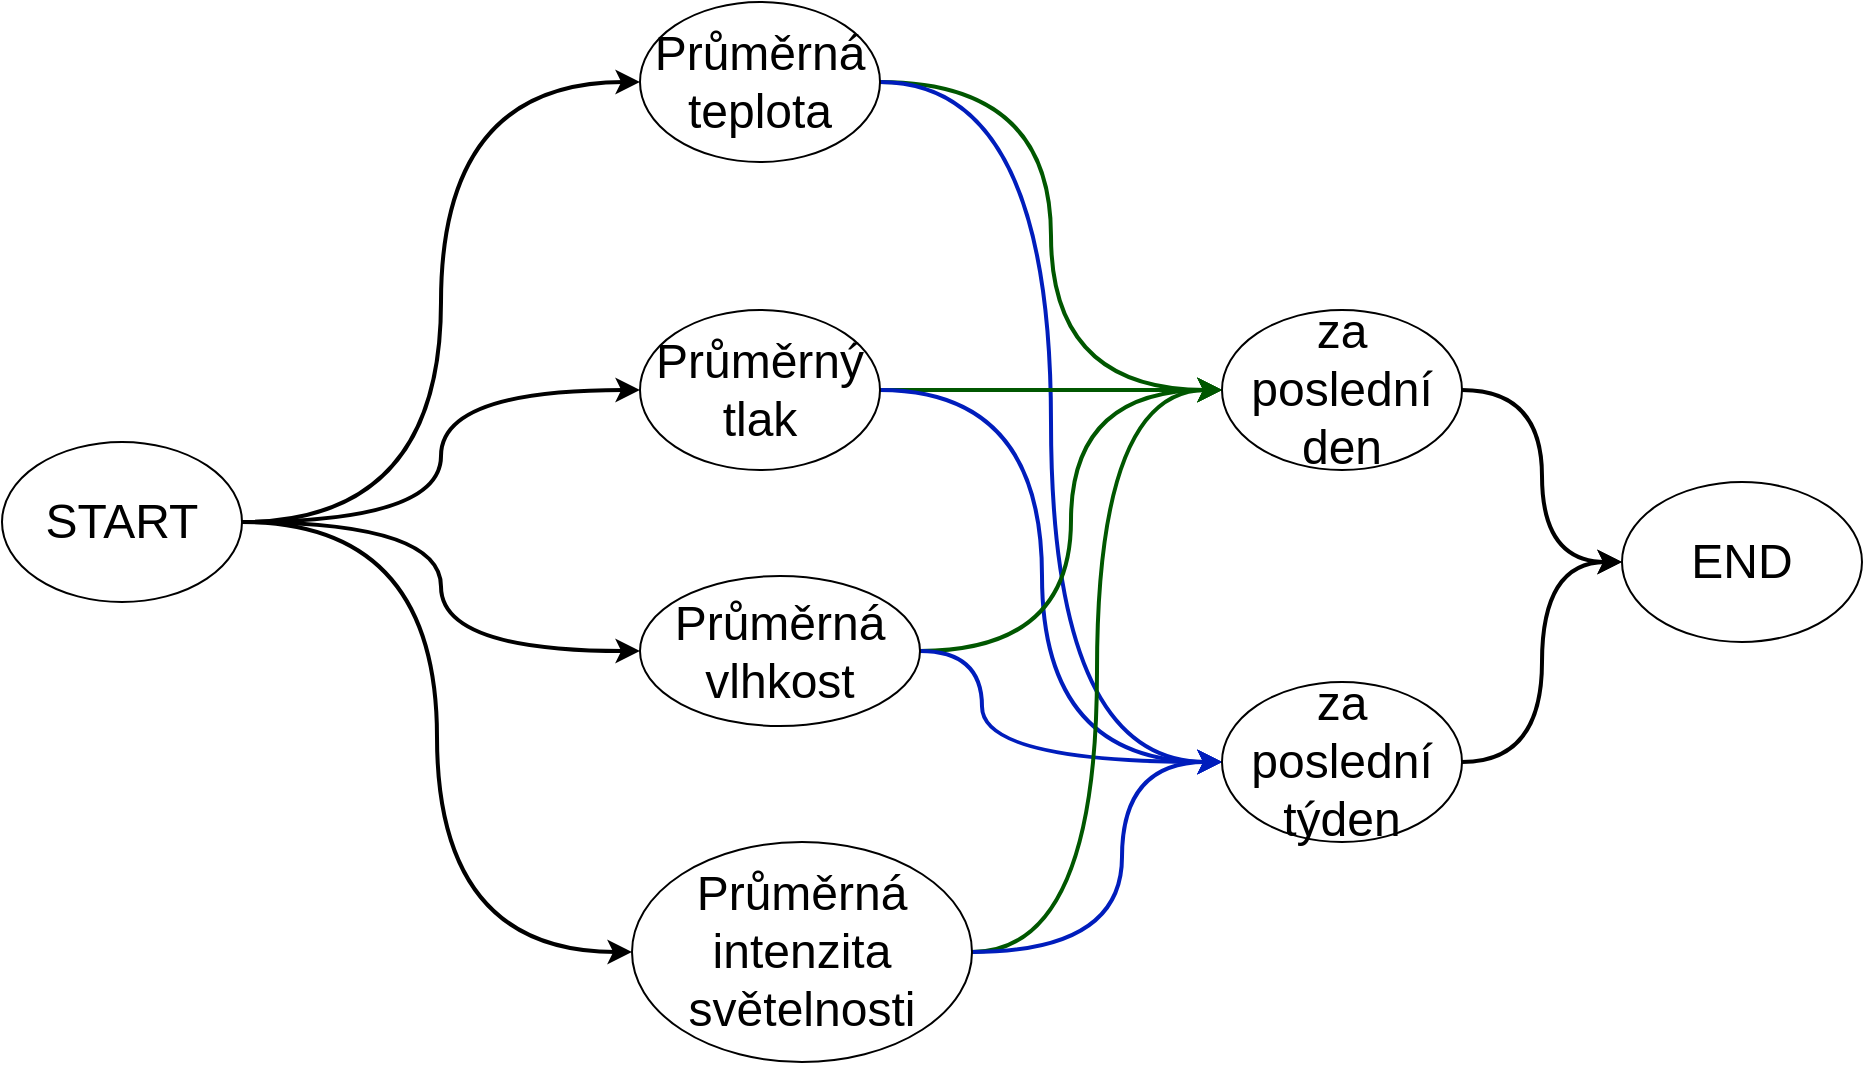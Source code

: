 <mxfile version="14.6.13" type="device"><diagram id="MatxklQZWfSwzMBt3joP" name="Page-1"><mxGraphModel dx="772" dy="1090" grid="1" gridSize="10" guides="1" tooltips="1" connect="1" arrows="1" fold="1" page="1" pageScale="1" pageWidth="1169" pageHeight="827" math="0" shadow="0"><root><mxCell id="0"/><mxCell id="1" parent="0"/><mxCell id="mBv-grPSxJ6_F9pxl6eh-14" style="edgeStyle=orthogonalEdgeStyle;curved=1;rounded=0;orthogonalLoop=1;jettySize=auto;html=1;entryX=0;entryY=0.5;entryDx=0;entryDy=0;fontSize=24;fillColor=#008a00;strokeColor=#005700;strokeWidth=2;" parent="1" source="mBv-grPSxJ6_F9pxl6eh-1" target="mBv-grPSxJ6_F9pxl6eh-7" edge="1"><mxGeometry relative="1" as="geometry"/></mxCell><mxCell id="mBv-grPSxJ6_F9pxl6eh-19" style="edgeStyle=orthogonalEdgeStyle;curved=1;rounded=0;orthogonalLoop=1;jettySize=auto;html=1;entryX=0;entryY=0.5;entryDx=0;entryDy=0;fontSize=24;fillColor=#0050ef;strokeColor=#001DBC;strokeWidth=2;" parent="1" source="mBv-grPSxJ6_F9pxl6eh-1" target="mBv-grPSxJ6_F9pxl6eh-8" edge="1"><mxGeometry relative="1" as="geometry"/></mxCell><mxCell id="mBv-grPSxJ6_F9pxl6eh-1" value="Průměrná teplota" style="ellipse;whiteSpace=wrap;html=1;fontSize=24;" parent="1" vertex="1"><mxGeometry x="429" y="190" width="120" height="80" as="geometry"/></mxCell><mxCell id="mBv-grPSxJ6_F9pxl6eh-15" style="edgeStyle=orthogonalEdgeStyle;curved=1;rounded=0;orthogonalLoop=1;jettySize=auto;html=1;entryX=0;entryY=0.5;entryDx=0;entryDy=0;fontSize=24;fillColor=#008a00;strokeColor=#005700;strokeWidth=2;" parent="1" source="mBv-grPSxJ6_F9pxl6eh-3" target="mBv-grPSxJ6_F9pxl6eh-7" edge="1"><mxGeometry relative="1" as="geometry"/></mxCell><mxCell id="mBv-grPSxJ6_F9pxl6eh-20" style="edgeStyle=orthogonalEdgeStyle;curved=1;rounded=0;orthogonalLoop=1;jettySize=auto;html=1;fontSize=24;fillColor=#0050ef;strokeColor=#001DBC;strokeWidth=2;" parent="1" source="mBv-grPSxJ6_F9pxl6eh-3" edge="1"><mxGeometry relative="1" as="geometry"><mxPoint x="720" y="570" as="targetPoint"/><Array as="points"><mxPoint x="630" y="384"/><mxPoint x="630" y="570"/></Array></mxGeometry></mxCell><mxCell id="mBv-grPSxJ6_F9pxl6eh-3" value="Průměrný tlak" style="ellipse;whiteSpace=wrap;html=1;fontSize=24;" parent="1" vertex="1"><mxGeometry x="429" y="344" width="120" height="80" as="geometry"/></mxCell><mxCell id="mBv-grPSxJ6_F9pxl6eh-16" style="edgeStyle=orthogonalEdgeStyle;curved=1;rounded=0;orthogonalLoop=1;jettySize=auto;html=1;entryX=0;entryY=0.5;entryDx=0;entryDy=0;fontSize=24;fillColor=#008a00;strokeColor=#005700;strokeWidth=2;" parent="1" source="mBv-grPSxJ6_F9pxl6eh-4" target="mBv-grPSxJ6_F9pxl6eh-7" edge="1"><mxGeometry relative="1" as="geometry"/></mxCell><mxCell id="mBv-grPSxJ6_F9pxl6eh-21" style="edgeStyle=orthogonalEdgeStyle;curved=1;rounded=0;orthogonalLoop=1;jettySize=auto;html=1;fontSize=24;fillColor=#0050ef;strokeColor=#001DBC;strokeWidth=2;" parent="1" source="mBv-grPSxJ6_F9pxl6eh-4" edge="1"><mxGeometry relative="1" as="geometry"><mxPoint x="720" y="570" as="targetPoint"/><Array as="points"><mxPoint x="600" y="515"/><mxPoint x="600" y="570"/></Array></mxGeometry></mxCell><mxCell id="mBv-grPSxJ6_F9pxl6eh-4" value="Průměrná vlhkost" style="ellipse;whiteSpace=wrap;html=1;fontSize=24;" parent="1" vertex="1"><mxGeometry x="429" y="477" width="140" height="75" as="geometry"/></mxCell><mxCell id="mBv-grPSxJ6_F9pxl6eh-17" style="edgeStyle=orthogonalEdgeStyle;curved=1;rounded=0;orthogonalLoop=1;jettySize=auto;html=1;entryX=0;entryY=0.5;entryDx=0;entryDy=0;fontSize=24;fillColor=#008a00;strokeColor=#005700;strokeWidth=2;" parent="1" source="mBv-grPSxJ6_F9pxl6eh-5" target="mBv-grPSxJ6_F9pxl6eh-7" edge="1"><mxGeometry relative="1" as="geometry"/></mxCell><mxCell id="mBv-grPSxJ6_F9pxl6eh-22" style="edgeStyle=orthogonalEdgeStyle;curved=1;rounded=0;orthogonalLoop=1;jettySize=auto;html=1;fontSize=24;fillColor=#0050ef;strokeColor=#001DBC;strokeWidth=2;" parent="1" source="mBv-grPSxJ6_F9pxl6eh-5" edge="1"><mxGeometry relative="1" as="geometry"><mxPoint x="720" y="570" as="targetPoint"/><Array as="points"><mxPoint x="670" y="665"/><mxPoint x="670" y="570"/></Array></mxGeometry></mxCell><mxCell id="mBv-grPSxJ6_F9pxl6eh-5" value="Průměrná intenzita světelnosti" style="ellipse;whiteSpace=wrap;html=1;fontSize=24;" parent="1" vertex="1"><mxGeometry x="425" y="610" width="170" height="110" as="geometry"/></mxCell><mxCell id="mBv-grPSxJ6_F9pxl6eh-9" style="edgeStyle=orthogonalEdgeStyle;rounded=0;orthogonalLoop=1;jettySize=auto;html=1;entryX=0;entryY=0.5;entryDx=0;entryDy=0;fontSize=24;curved=1;strokeWidth=2;" parent="1" source="mBv-grPSxJ6_F9pxl6eh-6" target="mBv-grPSxJ6_F9pxl6eh-1" edge="1"><mxGeometry relative="1" as="geometry"/></mxCell><mxCell id="mBv-grPSxJ6_F9pxl6eh-11" style="rounded=0;orthogonalLoop=1;jettySize=auto;html=1;fontSize=24;exitX=1;exitY=0.5;exitDx=0;exitDy=0;edgeStyle=orthogonalEdgeStyle;curved=1;entryX=0;entryY=0.5;entryDx=0;entryDy=0;strokeWidth=2;" parent="1" source="mBv-grPSxJ6_F9pxl6eh-6" target="mBv-grPSxJ6_F9pxl6eh-3" edge="1"><mxGeometry relative="1" as="geometry"/></mxCell><mxCell id="mBv-grPSxJ6_F9pxl6eh-12" style="edgeStyle=orthogonalEdgeStyle;curved=1;rounded=0;orthogonalLoop=1;jettySize=auto;html=1;entryX=0;entryY=0.5;entryDx=0;entryDy=0;fontSize=24;strokeWidth=2;" parent="1" source="mBv-grPSxJ6_F9pxl6eh-6" target="mBv-grPSxJ6_F9pxl6eh-4" edge="1"><mxGeometry relative="1" as="geometry"/></mxCell><mxCell id="mBv-grPSxJ6_F9pxl6eh-13" style="edgeStyle=orthogonalEdgeStyle;curved=1;rounded=0;orthogonalLoop=1;jettySize=auto;html=1;entryX=0;entryY=0.5;entryDx=0;entryDy=0;fontSize=24;strokeWidth=2;" parent="1" source="mBv-grPSxJ6_F9pxl6eh-6" target="mBv-grPSxJ6_F9pxl6eh-5" edge="1"><mxGeometry relative="1" as="geometry"/></mxCell><mxCell id="mBv-grPSxJ6_F9pxl6eh-6" value="START" style="ellipse;whiteSpace=wrap;html=1;fontSize=24;" parent="1" vertex="1"><mxGeometry x="110" y="410" width="120" height="80" as="geometry"/></mxCell><mxCell id="mBv-grPSxJ6_F9pxl6eh-24" style="edgeStyle=orthogonalEdgeStyle;curved=1;rounded=0;orthogonalLoop=1;jettySize=auto;html=1;entryX=0;entryY=0.5;entryDx=0;entryDy=0;fontSize=24;strokeWidth=2;" parent="1" source="mBv-grPSxJ6_F9pxl6eh-7" target="mBv-grPSxJ6_F9pxl6eh-23" edge="1"><mxGeometry relative="1" as="geometry"/></mxCell><mxCell id="mBv-grPSxJ6_F9pxl6eh-7" value="za poslední den" style="ellipse;whiteSpace=wrap;html=1;fontSize=24;" parent="1" vertex="1"><mxGeometry x="720" y="344" width="120" height="80" as="geometry"/></mxCell><mxCell id="mBv-grPSxJ6_F9pxl6eh-25" style="edgeStyle=orthogonalEdgeStyle;curved=1;rounded=0;orthogonalLoop=1;jettySize=auto;html=1;fontSize=24;strokeWidth=2;" parent="1" source="mBv-grPSxJ6_F9pxl6eh-8" edge="1"><mxGeometry relative="1" as="geometry"><mxPoint x="920" y="470" as="targetPoint"/><Array as="points"><mxPoint x="880" y="570"/><mxPoint x="880" y="470"/></Array></mxGeometry></mxCell><mxCell id="mBv-grPSxJ6_F9pxl6eh-8" value="za poslední týden" style="ellipse;whiteSpace=wrap;html=1;fontSize=24;" parent="1" vertex="1"><mxGeometry x="720" y="530" width="120" height="80" as="geometry"/></mxCell><mxCell id="mBv-grPSxJ6_F9pxl6eh-23" value="END" style="ellipse;whiteSpace=wrap;html=1;fontSize=24;" parent="1" vertex="1"><mxGeometry x="920" y="430" width="120" height="80" as="geometry"/></mxCell></root></mxGraphModel></diagram></mxfile>